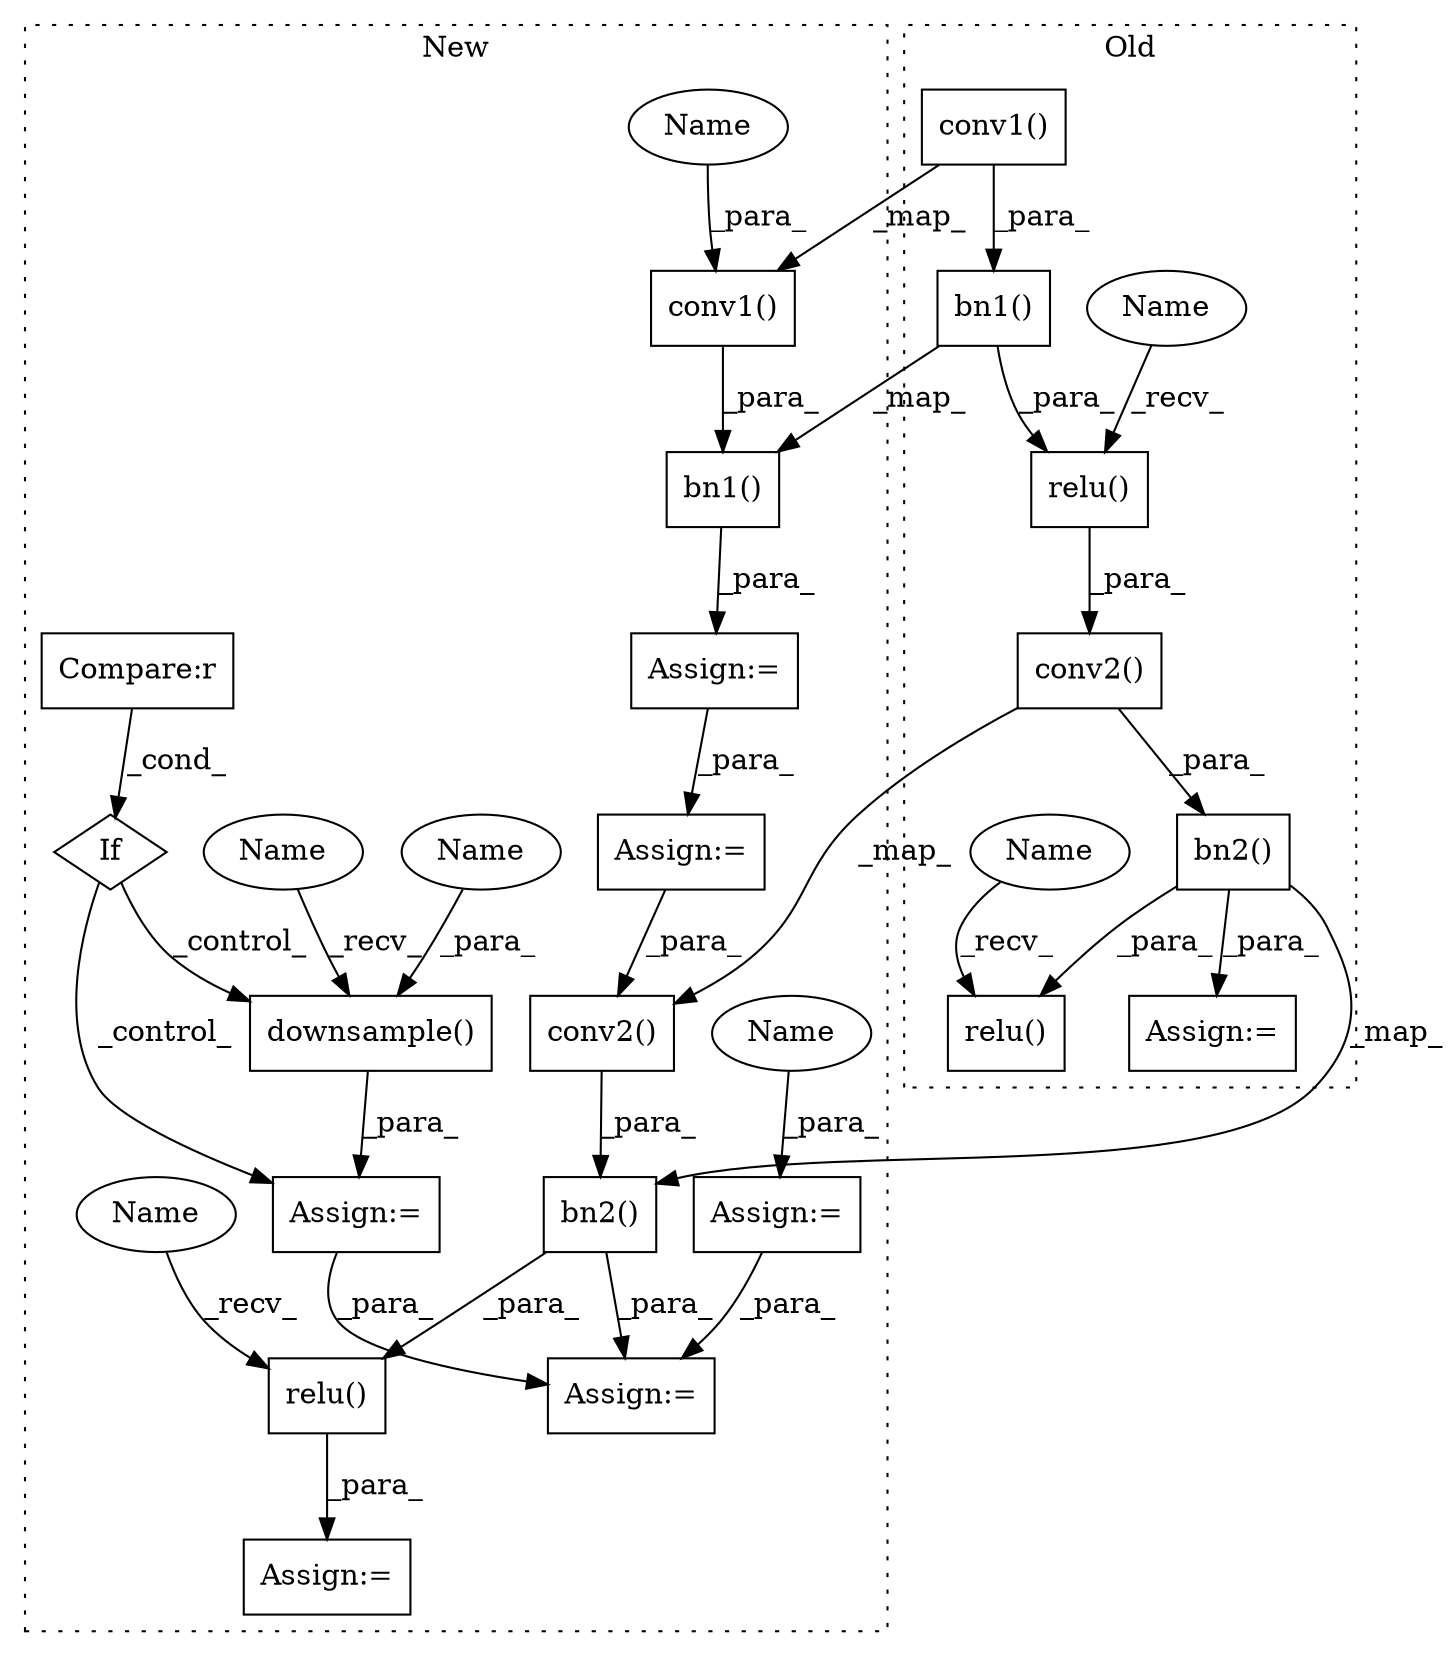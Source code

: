 digraph G {
subgraph cluster0 {
1 [label="relu()" a="75" s="2039,2069" l="7,1" shape="box"];
9 [label="conv1()" a="75" s="2055,2067" l="11,1" shape="box"];
12 [label="bn1()" a="75" s="2046,2068" l="9,1" shape="box"];
15 [label="Assign:=" a="68" s="2170" l="4" shape="box"];
16 [label="relu()" a="75" s="2205,2215" l="7,1" shape="box"];
17 [label="bn2()" a="75" s="2092,2116" l="9,1" shape="box"];
20 [label="conv2()" a="75" s="2101,2115" l="11,1" shape="box"];
25 [label="Name" a="87" s="2205" l="1" shape="ellipse"];
26 [label="Name" a="87" s="2039" l="1" shape="ellipse"];
label = "Old";
style="dotted";
}
subgraph cluster1 {
2 [label="downsample()" a="75" s="4926,4943" l="16,1" shape="box"];
3 [label="If" a="96" s="4871,4901" l="3,14" shape="diamond"];
4 [label="relu()" a="75" s="4984,4997" l="10,1" shape="box"];
5 [label="Assign:=" a="68" s="4923" l="3" shape="box"];
6 [label="Assign:=" a="68" s="4697" l="3" shape="box"];
7 [label="Assign:=" a="68" s="4669" l="3" shape="box"];
8 [label="Assign:=" a="68" s="4981" l="3" shape="box"];
10 [label="conv1()" a="75" s="4644,4656" l="11,1" shape="box"];
11 [label="Assign:=" a="68" s="4957" l="4" shape="box"];
13 [label="bn1()" a="75" s="4672,4684" l="9,1" shape="box"];
14 [label="Compare:r" a="40" s="4874" l="27" shape="box"];
18 [label="bn2()" a="75" s="4760,4772" l="9,1" shape="box"];
19 [label="conv2()" a="75" s="4730,4744" l="11,1" shape="box"];
21 [label="Assign:=" a="68" s="4624" l="3" shape="box"];
22 [label="Name" a="87" s="4655" l="1" shape="ellipse"];
23 [label="Name" a="87" s="4942" l="1" shape="ellipse"];
24 [label="Name" a="87" s="4627" l="1" shape="ellipse"];
27 [label="Name" a="87" s="4926" l="4" shape="ellipse"];
28 [label="Name" a="87" s="4984" l="4" shape="ellipse"];
label = "New";
style="dotted";
}
1 -> 20 [label="_para_"];
2 -> 5 [label="_para_"];
3 -> 2 [label="_control_"];
3 -> 5 [label="_control_"];
4 -> 8 [label="_para_"];
5 -> 11 [label="_para_"];
6 -> 19 [label="_para_"];
7 -> 6 [label="_para_"];
9 -> 10 [label="_map_"];
9 -> 12 [label="_para_"];
10 -> 13 [label="_para_"];
12 -> 13 [label="_map_"];
12 -> 1 [label="_para_"];
13 -> 7 [label="_para_"];
14 -> 3 [label="_cond_"];
17 -> 18 [label="_map_"];
17 -> 15 [label="_para_"];
17 -> 16 [label="_para_"];
18 -> 11 [label="_para_"];
18 -> 4 [label="_para_"];
19 -> 18 [label="_para_"];
20 -> 19 [label="_map_"];
20 -> 17 [label="_para_"];
21 -> 11 [label="_para_"];
22 -> 10 [label="_para_"];
23 -> 2 [label="_para_"];
24 -> 21 [label="_para_"];
25 -> 16 [label="_recv_"];
26 -> 1 [label="_recv_"];
27 -> 2 [label="_recv_"];
28 -> 4 [label="_recv_"];
}
